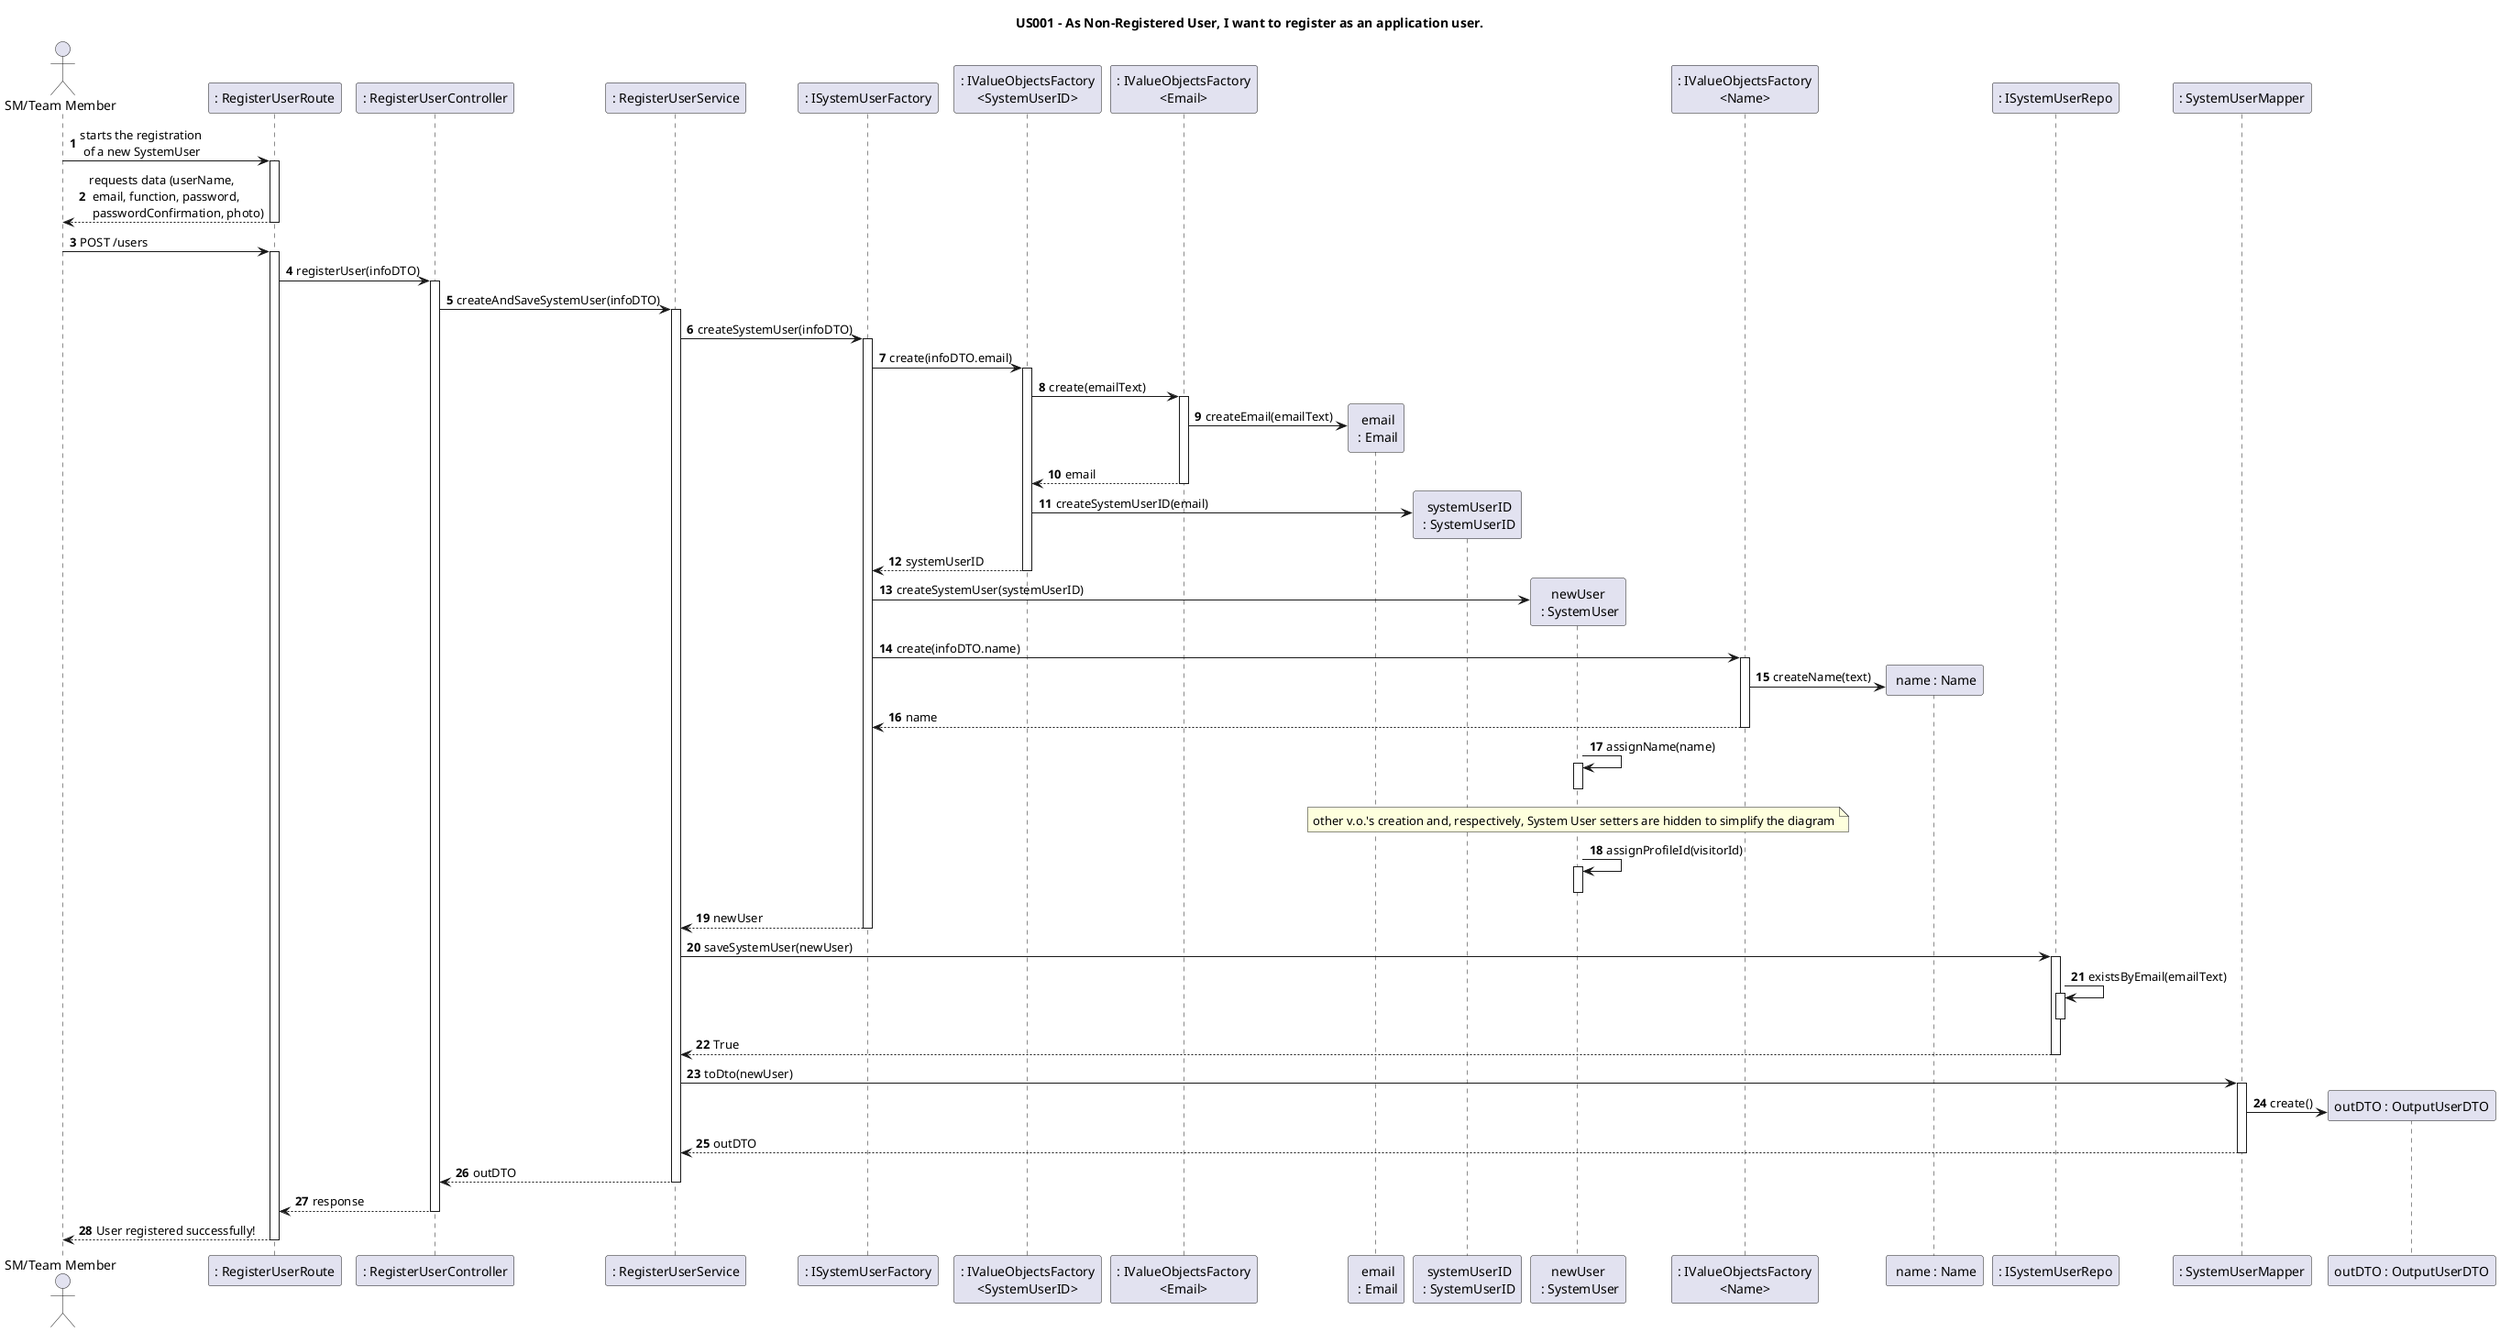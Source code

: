 @startuml
'https://plantuml.com/sequence-diagram

title US001 - As Non-Registered User, I want to register as an application user.

autoactivate on
autonumber

actor "SM/Team Member" as User
participant ": RegisterUserRoute" as Ui
participant ": RegisterUserController" as Ctrl
participant ": RegisterUserService" as Serv
'participant "dto: RegisterUserDTO" as RUDTO
'participant ": IUserProfileRepo" as UPStore
'participant "visitor\n : UserProfile" as UP
'participant "visitorID\n : UserProfileID" as UPID
'participant "visitorDesc : Description" as Desc
participant ": ISystemUserFactory" as Fact
participant ": IValueObjectsFactory\n<SystemUserID>" as SUIDFact
participant ": IValueObjectsFactory\n<Email>" as emailFact
participant " email\n : Email" as email
participant " systemUserID\n : SystemUserID" as SUID
participant "newUser\n : SystemUser" as SU
participant ": IValueObjectsFactory\n<Name>" as nameFact
participant " name : Name" as name
'participant "visitorID\n : UserProfileID" as UPID
participant ": ISystemUserRepo" as SUStore
participant ": SystemUserMapper" as mapper
participant "outDTO : OutputUserDTO" as OutDTO

User->Ui : starts the registration\n of a new SystemUser
Ui--> User: requests data (userName,\n email, function, password,\n passwordConfirmation, photo)
User->Ui:  POST /users
Ui->Ctrl: registerUser(infoDTO)
Ctrl->Serv: createAndSaveSystemUser(infoDTO)
'Serv->UPStore: findUserProfileByDescription("Visitor")
'note over UPStore: steps hidden to simplify the diagram
/'loop for each known userProfile
UPStore->UP: getUserProfileID()
UP->UPID: getUserProfileName()
UPID->Desc: hasText("Visitor")
Desc-->UPID: True
UPID-->UP: visitorDesc
UP-->UPStore:visitorID
end´'/
'UPStore-->Serv:visitor
'Serv->UP: getUserProfileID()
'UP-->Serv:visitorID
Serv->Fact: createSystemUser(infoDTO)
Fact->SUIDFact: create(infoDTO.email)
SUIDFact->emailFact: create(emailText)
emailFact->email**: createEmail(emailText)
emailFact-->SUIDFact: email
SUIDFact->SUID**: createSystemUserID(email)
SUIDFact-->Fact: systemUserID
Fact->SU**: createSystemUser(systemUserID)
Fact->nameFact: create(infoDTO.name)
nameFact->name**: createName(text)
nameFact-->Fact: name
SU->SU: assignName(name)
deactivate
note over SU: other v.o.'s creation and, respectively, System User setters are hidden to simplify the diagram
/'opt validate return true
SU->SU:password = validatePasswords(\ninfoDTO.password,\n infoDTO.passwordConfirmation)
deactivate
end'/
SU->SU: assignProfileId(visitorId)
deactivate
Fact-->Serv: newUser
Serv->SUStore: saveSystemUser(newUser)
SUStore->SUStore: existsByEmail(emailText)
deactivate SUStore
SUStore-->Serv: True
Serv->mapper:toDto(newUser)
mapper->OutDTO**: create()
mapper-->Serv:outDTO
Serv-->Ctrl:outDTO
Ctrl-->Ui:response
Ui-->User:User registered successfully!
@enduml
